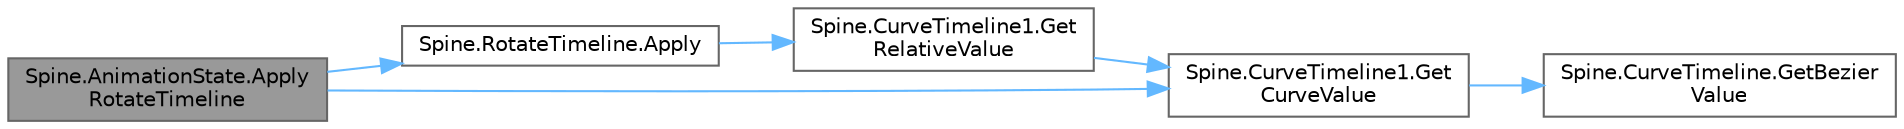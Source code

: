 digraph "Spine.AnimationState.ApplyRotateTimeline"
{
 // LATEX_PDF_SIZE
  bgcolor="transparent";
  edge [fontname=Helvetica,fontsize=10,labelfontname=Helvetica,labelfontsize=10];
  node [fontname=Helvetica,fontsize=10,shape=box,height=0.2,width=0.4];
  rankdir="LR";
  Node1 [id="Node000001",label="Spine.AnimationState.Apply\lRotateTimeline",height=0.2,width=0.4,color="gray40", fillcolor="grey60", style="filled", fontcolor="black",tooltip="Applies the rotate timeline, mixing with the current pose while keeping the same rotation direction c..."];
  Node1 -> Node2 [id="edge6_Node000001_Node000002",color="steelblue1",style="solid",tooltip=" "];
  Node2 [id="Node000002",label="Spine.RotateTimeline.Apply",height=0.2,width=0.4,color="grey40", fillcolor="white", style="filled",URL="$class_spine_1_1_rotate_timeline.html#acb0138facc948c17ec2dd1c45707b020",tooltip=" "];
  Node2 -> Node3 [id="edge7_Node000002_Node000003",color="steelblue1",style="solid",tooltip=" "];
  Node3 [id="Node000003",label="Spine.CurveTimeline1.Get\lRelativeValue",height=0.2,width=0.4,color="grey40", fillcolor="white", style="filled",URL="$class_spine_1_1_curve_timeline1.html#a1b7f414fc37bb68cef51c0032b0b8142",tooltip=" "];
  Node3 -> Node4 [id="edge8_Node000003_Node000004",color="steelblue1",style="solid",tooltip=" "];
  Node4 [id="Node000004",label="Spine.CurveTimeline1.Get\lCurveValue",height=0.2,width=0.4,color="grey40", fillcolor="white", style="filled",URL="$class_spine_1_1_curve_timeline1.html#a4c6265e50e7b3e9f359549ad55d94bf4",tooltip="Returns the interpolated value for the specified time."];
  Node4 -> Node5 [id="edge9_Node000004_Node000005",color="steelblue1",style="solid",tooltip=" "];
  Node5 [id="Node000005",label="Spine.CurveTimeline.GetBezier\lValue",height=0.2,width=0.4,color="grey40", fillcolor="white", style="filled",URL="$class_spine_1_1_curve_timeline.html#af5d5dc239e695c4ad4bb33396cb03d38",tooltip="Returns the Bezier interpolated value for the specified time."];
  Node1 -> Node4 [id="edge10_Node000001_Node000004",color="steelblue1",style="solid",tooltip=" "];
}
